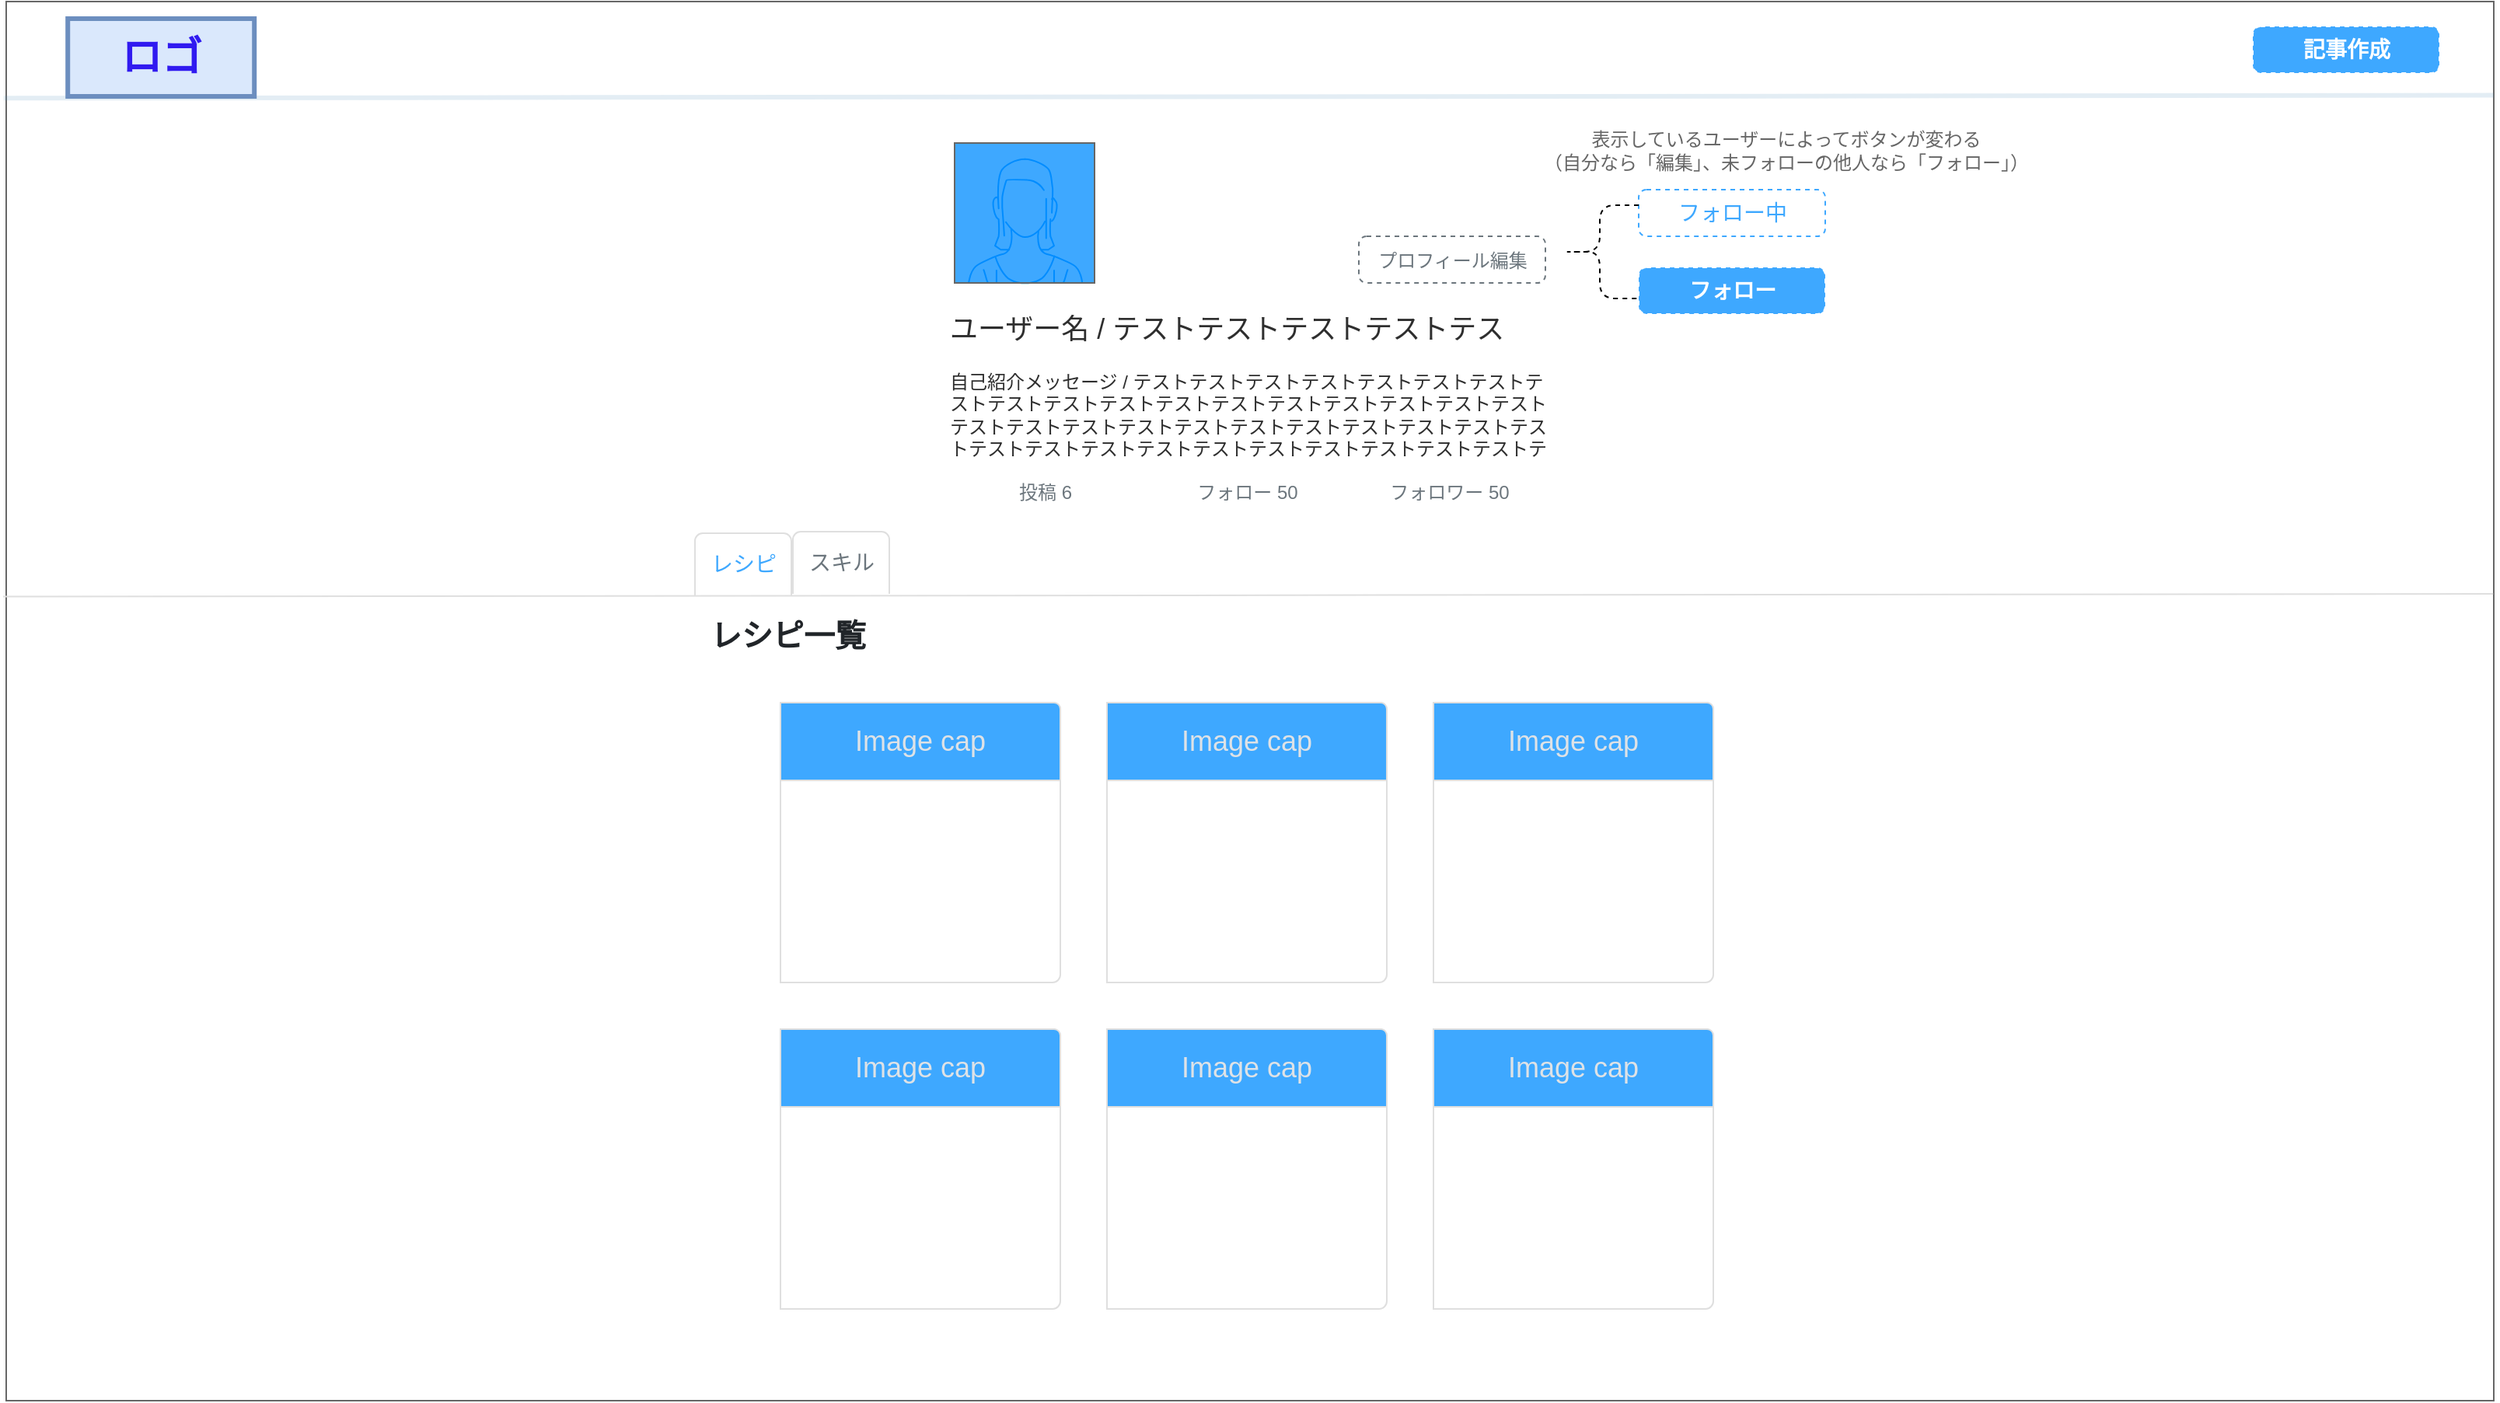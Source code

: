 <mxfile>
    <diagram id="WWbYQ2NUVVgn80VWuXI2" name="ページ1">
        <mxGraphModel dx="2635" dy="1580" grid="1" gridSize="10" guides="1" tooltips="1" connect="1" arrows="1" fold="1" page="1" pageScale="1" pageWidth="1600" pageHeight="900" math="0" shadow="0">
            <root>
                <mxCell id="0"/>
                <mxCell id="1" parent="0"/>
                <mxCell id="2" value="&lt;div class=&quot;sessionsLayoutHeader_title&quot; style=&quot;box-sizing: inherit ; margin: 30px 0px ; letter-spacing: 1px ; font-size: 36px ; font-weight: 400 ; color: rgb(74 , 74 , 74) ; font-style: normal ; text-indent: 0px ; text-transform: none ; word-spacing: 0px ; background-color: rgb(255 , 255 , 255)&quot;&gt;&lt;br&gt;&lt;/div&gt;" style="html=1;shadow=0;dashed=0;fontSize=16;align=left;spacing=15;container=0;fillColor=#fff;fontColor=#333333;strokeColor=#666666;" parent="1" vertex="1">
                    <mxGeometry y="-1" width="1600" height="900" as="geometry"/>
                </mxCell>
                <mxCell id="13" value="" style="endArrow=none;html=1;strokeColor=#5c93bb2b;strokeWidth=3;entryX=1;entryY=0.067;entryDx=0;entryDy=0;entryPerimeter=0;exitX=-0.001;exitY=0.069;exitDx=0;exitDy=0;exitPerimeter=0;" parent="1" source="2" target="2" edge="1">
                    <mxGeometry width="50" height="50" relative="1" as="geometry">
                        <mxPoint x="-0.4" y="70" as="sourcePoint"/>
                        <mxPoint x="1759.6" as="targetPoint"/>
                    </mxGeometry>
                </mxCell>
                <mxCell id="14" value="ロゴ" style="rounded=0;whiteSpace=wrap;html=1;strokeWidth=3;fillColor=#dae8fc;strokeColor=#6c8ebf;fontStyle=1;fontSize=26;labelBackgroundColor=none;fontColor=#301AF0;" parent="1" vertex="1">
                    <mxGeometry x="39.6" y="10" width="120" height="50" as="geometry"/>
                </mxCell>
                <mxCell id="15" value="ユーザー名 / テストテストテストテストテス" style="text;strokeColor=none;fillColor=none;align=left;verticalAlign=middle;rounded=0;labelBackgroundColor=none;fontSize=18;fontColor=#000000d1;horizontal=1;whiteSpace=wrap;html=1;" parent="1" vertex="1">
                    <mxGeometry x="605" y="190" width="390" height="40" as="geometry"/>
                </mxCell>
                <mxCell id="18" value="自己紹介メッセージ / テストテストテストテストテストテストテストテストテストテストテストテストテストテストテストテストテストテストテストテストテストテストテストテストテストテストテストテストテストテストテストテストテストテストテストテストテストテストテストテ" style="text;strokeColor=none;fillColor=none;align=left;verticalAlign=top;rounded=0;labelBackgroundColor=none;fontSize=12;fontColor=#000000d1;horizontal=1;whiteSpace=wrap;html=1;" parent="1" vertex="1">
                    <mxGeometry x="605" y="230" width="390" height="60" as="geometry"/>
                </mxCell>
                <mxCell id="23" value="フォロー中" style="html=1;shadow=0;dashed=1;shape=mxgraph.bootstrap.rrect;rSize=5;fillColor=#FFFFFF;strokeColor=#3EA8FF;align=center;spacing=15;fontSize=14;fontColor=#3EA8FF;" parent="1" vertex="1">
                    <mxGeometry x="1050" y="120" width="120" height="30" as="geometry"/>
                </mxCell>
                <mxCell id="22" value="フォロー" style="html=1;shadow=0;dashed=1;shape=mxgraph.bootstrap.rrect;rSize=5;fillColor=#3EA8FF;strokeColor=#FFFFFF;align=center;spacing=15;fontSize=14;fontColor=#FFFFFF;fontStyle=1" parent="1" vertex="1">
                    <mxGeometry x="1050" y="170" width="120" height="30" as="geometry"/>
                </mxCell>
                <mxCell id="20" value="&lt;font style=&quot;font-size: 12px&quot;&gt;プロフィール編集&lt;/font&gt;" style="html=1;shadow=0;dashed=1;shape=mxgraph.bootstrap.rrect;rSize=5;fillColor=#fff;strokeColor=#6c767d;align=center;spacing=15;fontSize=14;fontColor=#6c767d;" parent="1" vertex="1">
                    <mxGeometry x="870" y="150" width="120" height="30" as="geometry"/>
                </mxCell>
                <mxCell id="25" value="" style="verticalLabelPosition=bottom;shadow=0;dashed=0;align=center;html=1;verticalAlign=top;strokeWidth=1;shape=mxgraph.mockup.containers.userFemale;strokeColor=#666666;strokeColor2=#008cff;fontSize=12;fontColor=#FFFFFF;fillColor=#3EA8FF;" parent="1" vertex="1">
                    <mxGeometry x="610" y="90" width="90" height="90" as="geometry"/>
                </mxCell>
                <mxCell id="71" value="記事作成" style="html=1;shadow=0;dashed=1;shape=mxgraph.bootstrap.rrect;rSize=5;fillColor=#3EA8FF;strokeColor=#FFFFFF;align=center;spacing=15;fontSize=14;fontColor=#FFFFFF;fontStyle=1" parent="1" vertex="1">
                    <mxGeometry x="1445" y="15" width="120" height="30" as="geometry"/>
                </mxCell>
                <mxCell id="72" value="" style="group" parent="1" vertex="1" connectable="0">
                    <mxGeometry x="-2.0" y="330" width="1601.6" height="510" as="geometry"/>
                </mxCell>
                <mxCell id="26" value="" style="html=1;shadow=0;dashed=0;shape=mxgraph.bootstrap.rrect;rSize=5;strokeColor=none;html=1;whiteSpace=wrap;fillColor=#FFFFFF;fontColor=#000000;fontSize=12;strokeWidth=1;align=center;" parent="72" vertex="1">
                    <mxGeometry x="435.0" width="730" height="510" as="geometry"/>
                </mxCell>
                <mxCell id="27" value="" style="html=1;shadow=0;dashed=0;shape=mxgraph.bootstrap.topButton;strokeColor=inherit;fillColor=none;rSize=5;perimeter=none;whiteSpace=wrap;resizeWidth=1;align=center;spacing=20;fontSize=14;fontColor=#FFFFFF;" parent="26" vertex="1">
                    <mxGeometry width="620" height="50" relative="1" as="geometry"/>
                </mxCell>
                <mxCell id="31" value="&lt;span style=&quot;font-size: 20px&quot;&gt;&lt;b&gt;レシピ一覧&lt;/b&gt;&lt;/span&gt;" style="perimeter=none;html=1;whiteSpace=wrap;fillColor=none;strokeColor=none;resizeWidth=1;verticalAlign=top;align=left;spacing=20;spacingTop=-10;fontSize=14;fontColor=#212529;dashed=1;" parent="26" vertex="1">
                    <mxGeometry width="620" height="120" relative="1" as="geometry">
                        <mxPoint y="50" as="offset"/>
                    </mxGeometry>
                </mxCell>
                <mxCell id="56" value="" style="group" parent="26" vertex="1" connectable="0">
                    <mxGeometry x="65" y="120" width="600" height="180" as="geometry"/>
                </mxCell>
                <mxCell id="40" value="" style="shadow=0;dashed=0;shape=mxgraph.bootstrap.rightButton;rSize=5;strokeColor=#DFDFDF;fillColor=#ffffff;fontColor=#000000;verticalAlign=top;align=left;spacing=20;spacingBottom=0;fontSize=14;spacingTop=160;" parent="56" vertex="1">
                    <mxGeometry width="180" height="180" as="geometry">
                        <mxPoint x="-10" y="-210" as="offset"/>
                    </mxGeometry>
                </mxCell>
                <mxCell id="41" value="Image cap" style="html=1;shadow=0;dashed=0;shape=mxgraph.basic.corner_round_rect;dx=2;flipH=1;perimeter=none;whiteSpace=wrap;fillColor=#3EA8FF;strokeColor=#DFDFDF;fontColor=#DEE2E6;resizeWidth=1;fontSize=18;" parent="40" vertex="1">
                    <mxGeometry width="180" height="50" relative="1" as="geometry"/>
                </mxCell>
                <mxCell id="52" value="" style="shadow=0;dashed=0;shape=mxgraph.bootstrap.rightButton;rSize=5;strokeColor=#DFDFDF;fillColor=#ffffff;fontColor=#000000;verticalAlign=top;align=left;spacing=20;spacingBottom=0;fontSize=14;spacingTop=160;" parent="56" vertex="1">
                    <mxGeometry x="210" width="180" height="180" as="geometry">
                        <mxPoint x="-10" y="-210" as="offset"/>
                    </mxGeometry>
                </mxCell>
                <mxCell id="53" value="Image cap" style="html=1;shadow=0;dashed=0;shape=mxgraph.basic.corner_round_rect;dx=2;flipH=1;perimeter=none;whiteSpace=wrap;fillColor=#3EA8FF;strokeColor=#DFDFDF;fontColor=#DEE2E6;resizeWidth=1;fontSize=18;" parent="52" vertex="1">
                    <mxGeometry width="180" height="50" relative="1" as="geometry"/>
                </mxCell>
                <mxCell id="54" value="" style="shadow=0;dashed=0;shape=mxgraph.bootstrap.rightButton;rSize=5;strokeColor=#DFDFDF;fillColor=#ffffff;fontColor=#000000;verticalAlign=top;align=left;spacing=20;spacingBottom=0;fontSize=14;spacingTop=160;" parent="56" vertex="1">
                    <mxGeometry x="420" width="180" height="180" as="geometry">
                        <mxPoint x="-10" y="-210" as="offset"/>
                    </mxGeometry>
                </mxCell>
                <mxCell id="55" value="Image cap" style="html=1;shadow=0;dashed=0;shape=mxgraph.basic.corner_round_rect;dx=2;flipH=1;perimeter=none;whiteSpace=wrap;fillColor=#3EA8FF;strokeColor=#DFDFDF;fontColor=#DEE2E6;resizeWidth=1;fontSize=18;" parent="54" vertex="1">
                    <mxGeometry width="180" height="50" relative="1" as="geometry"/>
                </mxCell>
                <mxCell id="64" value="" style="group" parent="26" vertex="1" connectable="0">
                    <mxGeometry x="65" y="330" width="600" height="180" as="geometry"/>
                </mxCell>
                <mxCell id="65" value="" style="shadow=0;dashed=0;shape=mxgraph.bootstrap.rightButton;rSize=5;strokeColor=#DFDFDF;fillColor=#ffffff;fontColor=#000000;verticalAlign=top;align=left;spacing=20;spacingBottom=0;fontSize=14;spacingTop=160;" parent="64" vertex="1">
                    <mxGeometry width="180" height="180" as="geometry">
                        <mxPoint x="-10" y="-210" as="offset"/>
                    </mxGeometry>
                </mxCell>
                <mxCell id="66" value="Image cap" style="html=1;shadow=0;dashed=0;shape=mxgraph.basic.corner_round_rect;dx=2;flipH=1;perimeter=none;whiteSpace=wrap;fillColor=#3EA8FF;strokeColor=#DFDFDF;fontColor=#DEE2E6;resizeWidth=1;fontSize=18;" parent="65" vertex="1">
                    <mxGeometry width="180" height="50" relative="1" as="geometry"/>
                </mxCell>
                <mxCell id="67" value="" style="shadow=0;dashed=0;shape=mxgraph.bootstrap.rightButton;rSize=5;strokeColor=#DFDFDF;fillColor=#ffffff;fontColor=#000000;verticalAlign=top;align=left;spacing=20;spacingBottom=0;fontSize=14;spacingTop=160;" parent="64" vertex="1">
                    <mxGeometry x="210" width="180" height="180" as="geometry">
                        <mxPoint x="-10" y="-210" as="offset"/>
                    </mxGeometry>
                </mxCell>
                <mxCell id="68" value="Image cap" style="html=1;shadow=0;dashed=0;shape=mxgraph.basic.corner_round_rect;dx=2;flipH=1;perimeter=none;whiteSpace=wrap;fillColor=#3EA8FF;strokeColor=#DFDFDF;fontColor=#DEE2E6;resizeWidth=1;fontSize=18;" parent="67" vertex="1">
                    <mxGeometry width="180" height="50" relative="1" as="geometry"/>
                </mxCell>
                <mxCell id="69" value="" style="shadow=0;dashed=0;shape=mxgraph.bootstrap.rightButton;rSize=5;strokeColor=#DFDFDF;fillColor=#ffffff;fontColor=#000000;verticalAlign=top;align=left;spacing=20;spacingBottom=0;fontSize=14;spacingTop=160;" parent="64" vertex="1">
                    <mxGeometry x="420" width="180" height="180" as="geometry">
                        <mxPoint x="-10" y="-210" as="offset"/>
                    </mxGeometry>
                </mxCell>
                <mxCell id="70" value="Image cap" style="html=1;shadow=0;dashed=0;shape=mxgraph.basic.corner_round_rect;dx=2;flipH=1;perimeter=none;whiteSpace=wrap;fillColor=#3EA8FF;strokeColor=#DFDFDF;fontColor=#DEE2E6;resizeWidth=1;fontSize=18;" parent="69" vertex="1">
                    <mxGeometry width="180" height="50" relative="1" as="geometry"/>
                </mxCell>
                <mxCell id="28" value="レシピ" style="html=1;shadow=0;dashed=0;shape=mxgraph.bootstrap.tabTop;strokeColor=#DFDFDF;fillColor=#ffffff;rSize=5;perimeter=none;resizeWidth=1;align=center;spacing=20;fontSize=14;fontColor=#3EA8FF;" parent="26" vertex="1">
                    <mxGeometry width="62" height="40" relative="1" as="geometry">
                        <mxPoint x="10" y="11" as="offset"/>
                    </mxGeometry>
                </mxCell>
                <mxCell id="78" value="スキル" style="html=1;shadow=0;dashed=0;shape=mxgraph.bootstrap.tabTop;strokeColor=#DFDFDF;fillColor=#ffffff;rSize=5;perimeter=none;resizeWidth=1;align=center;spacing=20;fontSize=14;fontColor=#6C767D;" parent="26" vertex="1">
                    <mxGeometry x="73" y="10" width="62" height="40" as="geometry"/>
                </mxCell>
                <mxCell id="34" value="" style="endArrow=none;html=1;strokeColor=#dfdfdf;strokeWidth=1;entryX=1;entryY=0.067;entryDx=0;entryDy=0;entryPerimeter=0;exitX=-0.001;exitY=0.069;exitDx=0;exitDy=0;exitPerimeter=0;" parent="72" edge="1">
                    <mxGeometry width="50" height="50" relative="1" as="geometry">
                        <mxPoint y="51.8" as="sourcePoint"/>
                        <mxPoint x="1601.6" y="50.0" as="targetPoint"/>
                    </mxGeometry>
                </mxCell>
                <mxCell id="77" value="" style="group" parent="1" vertex="1" connectable="0">
                    <mxGeometry x="603" y="300" width="395" height="30" as="geometry"/>
                </mxCell>
                <mxCell id="75" value="&lt;font style=&quot;font-size: 12px&quot;&gt;投稿 6&lt;/font&gt;" style="html=1;shadow=0;dashed=1;shape=mxgraph.bootstrap.rrect;rSize=5;fillColor=#fff;strokeColor=none;align=center;spacing=15;fontSize=12;fontColor=#6c767d;" parent="77" vertex="1">
                    <mxGeometry width="130" height="30" as="geometry"/>
                </mxCell>
                <mxCell id="76" value="&lt;font style=&quot;font-size: 12px&quot;&gt;フォロー 50&lt;/font&gt;" style="html=1;shadow=0;dashed=1;shape=mxgraph.bootstrap.rrect;rSize=5;fillColor=#fff;strokeColor=none;align=center;spacing=15;fontSize=12;fontColor=#6c767d;" parent="77" vertex="1">
                    <mxGeometry x="130" width="130" height="30" as="geometry"/>
                </mxCell>
                <mxCell id="74" value="&lt;font style=&quot;font-size: 12px&quot;&gt;フォロワー 50&lt;/font&gt;" style="html=1;shadow=0;dashed=1;shape=mxgraph.bootstrap.rrect;rSize=5;fillColor=#fff;strokeColor=none;align=center;spacing=15;fontSize=12;fontColor=#6c767d;" parent="77" vertex="1">
                    <mxGeometry x="260" width="130" height="30" as="geometry"/>
                </mxCell>
                <mxCell id="85" value="" style="shape=curlyBracket;whiteSpace=wrap;html=1;rounded=1;dashed=1;labelBackgroundColor=none;fontSize=12;fontColor=#666666;strokeColor=#000000;strokeWidth=1;fillColor=none;" vertex="1" parent="1">
                    <mxGeometry x="1000" y="130" width="50" height="60" as="geometry"/>
                </mxCell>
                <mxCell id="86" value="表示しているユーザーによってボタンが変わる&lt;br&gt;（自分なら「編集」、未フォローの他人なら「フォロー」）" style="text;html=1;strokeColor=none;fillColor=none;align=center;verticalAlign=middle;whiteSpace=wrap;rounded=0;dashed=1;labelBackgroundColor=none;fontSize=12;fontColor=#666666;" vertex="1" parent="1">
                    <mxGeometry x="930" y="80" width="430" height="30" as="geometry"/>
                </mxCell>
            </root>
        </mxGraphModel>
    </diagram>
</mxfile>